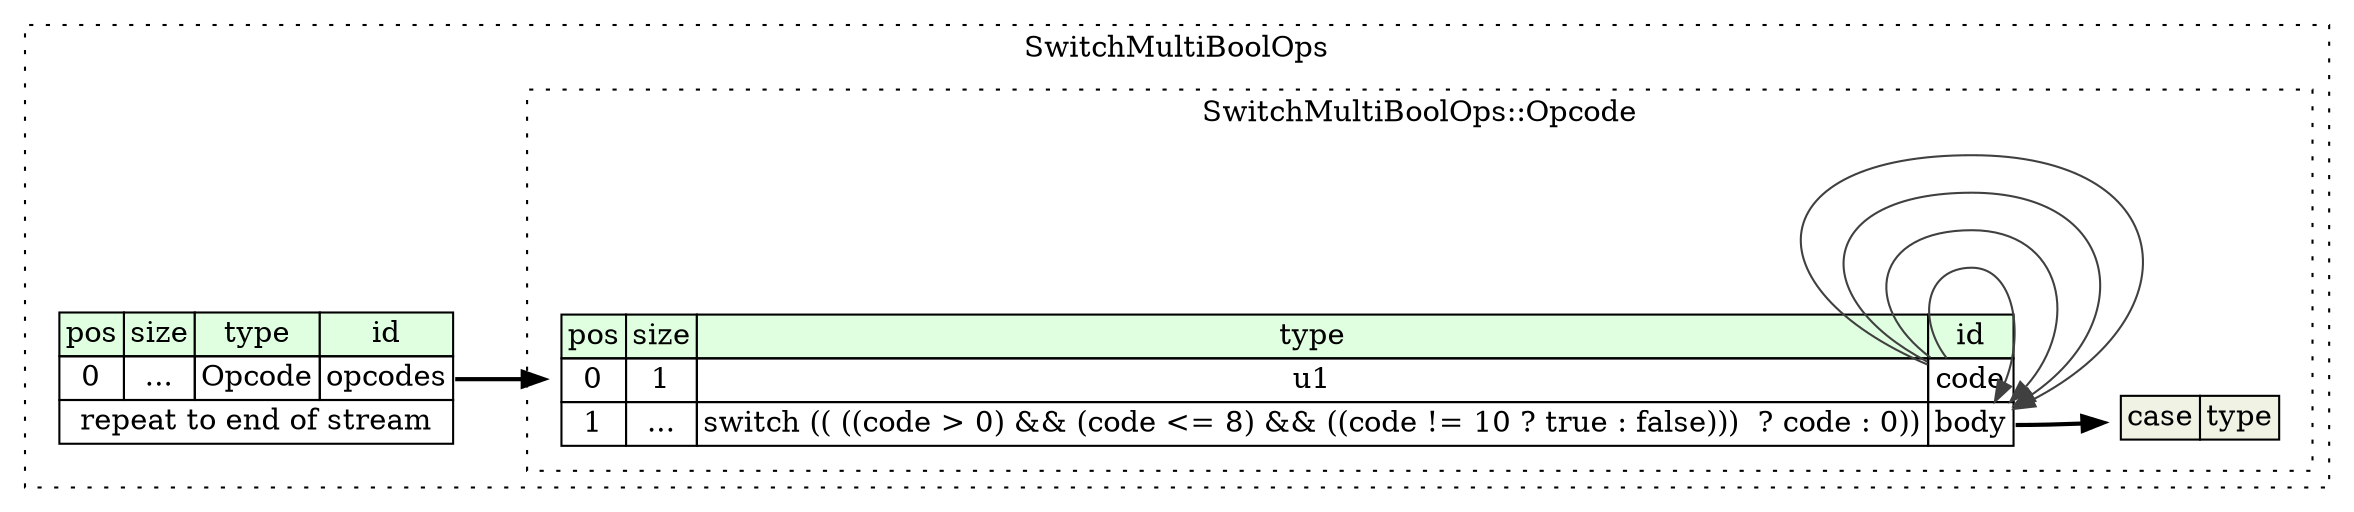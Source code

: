 digraph {
	rankdir=LR;
	node [shape=plaintext];
	subgraph cluster__switch_multi_bool_ops {
		label="SwitchMultiBoolOps";
		graph[style=dotted];

		switch_multi_bool_ops__seq [label=<<TABLE BORDER="0" CELLBORDER="1" CELLSPACING="0">
			<TR><TD BGCOLOR="#E0FFE0">pos</TD><TD BGCOLOR="#E0FFE0">size</TD><TD BGCOLOR="#E0FFE0">type</TD><TD BGCOLOR="#E0FFE0">id</TD></TR>
			<TR><TD PORT="opcodes_pos">0</TD><TD PORT="opcodes_size">...</TD><TD>Opcode</TD><TD PORT="opcodes_type">opcodes</TD></TR>
			<TR><TD COLSPAN="4" PORT="opcodes__repeat">repeat to end of stream</TD></TR>
		</TABLE>>];
		subgraph cluster__opcode {
			label="SwitchMultiBoolOps::Opcode";
			graph[style=dotted];

			opcode__seq [label=<<TABLE BORDER="0" CELLBORDER="1" CELLSPACING="0">
				<TR><TD BGCOLOR="#E0FFE0">pos</TD><TD BGCOLOR="#E0FFE0">size</TD><TD BGCOLOR="#E0FFE0">type</TD><TD BGCOLOR="#E0FFE0">id</TD></TR>
				<TR><TD PORT="code_pos">0</TD><TD PORT="code_size">1</TD><TD>u1</TD><TD PORT="code_type">code</TD></TR>
				<TR><TD PORT="body_pos">1</TD><TD PORT="body_size">...</TD><TD>switch (( ((code &gt; 0) &amp;&amp; (code &lt;= 8) &amp;&amp; ((code != 10 ? true : false)))  ? code : 0))</TD><TD PORT="body_type">body</TD></TR>
			</TABLE>>];
opcode__seq_body_switch [label=<<TABLE BORDER="0" CELLBORDER="1" CELLSPACING="0">
	<TR><TD BGCOLOR="#F0F2E4">case</TD><TD BGCOLOR="#F0F2E4">type</TD></TR>
</TABLE>>];
		}
	}
	switch_multi_bool_ops__seq:opcodes_type -> opcode__seq [style=bold];
	opcode__seq:body_type -> opcode__seq_body_switch [style=bold];
	opcode__seq:code_type -> opcode__seq:body_type [color="#404040"];
	opcode__seq:code_type -> opcode__seq:body_type [color="#404040"];
	opcode__seq:code_type -> opcode__seq:body_type [color="#404040"];
	opcode__seq:code_type -> opcode__seq:body_type [color="#404040"];
}
